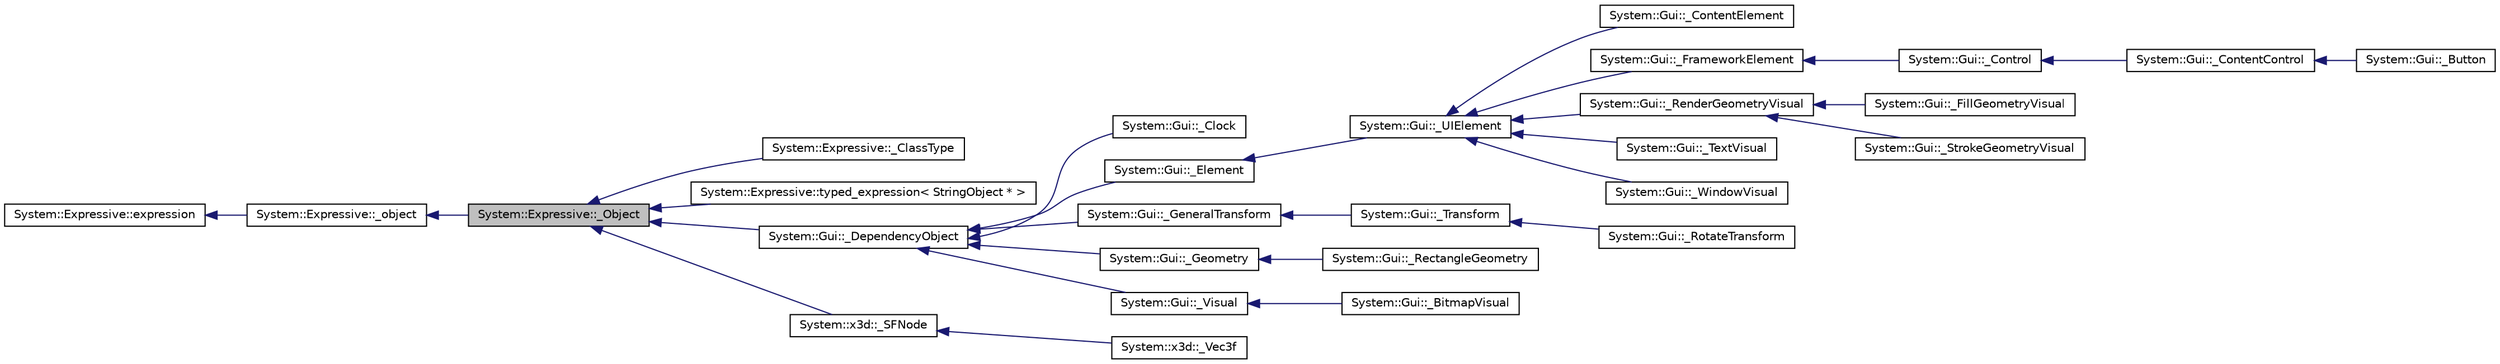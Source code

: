 digraph G
{
  edge [fontname="Helvetica",fontsize="10",labelfontname="Helvetica",labelfontsize="10"];
  node [fontname="Helvetica",fontsize="10",shape=record];
  rankdir="LR";
  Node1 [label="System::Expressive::_Object",height=0.2,width=0.4,color="black", fillcolor="grey75", style="filled" fontcolor="black"];
  Node2 -> Node1 [dir="back",color="midnightblue",fontsize="10",style="solid",fontname="Helvetica"];
  Node2 [label="System::Expressive::_object",height=0.2,width=0.4,color="black", fillcolor="white", style="filled",URL="$class_system_1_1_expressive_1_1__object.html"];
  Node3 -> Node2 [dir="back",color="midnightblue",fontsize="10",style="solid",fontname="Helvetica"];
  Node3 [label="System::Expressive::expression",height=0.2,width=0.4,color="black", fillcolor="white", style="filled",URL="$class_system_1_1_expressive_1_1expression.html"];
  Node1 -> Node4 [dir="back",color="midnightblue",fontsize="10",style="solid",fontname="Helvetica"];
  Node4 [label="System::Expressive::_ClassType",height=0.2,width=0.4,color="black", fillcolor="white", style="filled",URL="$class_system_1_1_expressive_1_1___class_type.html"];
  Node1 -> Node5 [dir="back",color="midnightblue",fontsize="10",style="solid",fontname="Helvetica"];
  Node5 [label="System::Expressive::typed_expression\< StringObject * \>",height=0.2,width=0.4,color="black", fillcolor="white", style="filled",URL="$class_system_1_1_expressive_1_1typed__expression_3_01_string_object_01_5_01_4.html"];
  Node1 -> Node6 [dir="back",color="midnightblue",fontsize="10",style="solid",fontname="Helvetica"];
  Node6 [label="System::Gui::_DependencyObject",height=0.2,width=0.4,color="black", fillcolor="white", style="filled",URL="$class_system_1_1_gui_1_1___dependency_object.html"];
  Node6 -> Node7 [dir="back",color="midnightblue",fontsize="10",style="solid",fontname="Helvetica"];
  Node7 [label="System::Gui::_Clock",height=0.2,width=0.4,color="black", fillcolor="white", style="filled",URL="$class_system_1_1_gui_1_1___clock.html"];
  Node6 -> Node8 [dir="back",color="midnightblue",fontsize="10",style="solid",fontname="Helvetica"];
  Node8 [label="System::Gui::_Element",height=0.2,width=0.4,color="black", fillcolor="white", style="filled",URL="$class_system_1_1_gui_1_1___element.html"];
  Node8 -> Node9 [dir="back",color="midnightblue",fontsize="10",style="solid",fontname="Helvetica"];
  Node9 [label="System::Gui::_UIElement",height=0.2,width=0.4,color="black", fillcolor="white", style="filled",URL="$class_system_1_1_gui_1_1___u_i_element.html"];
  Node9 -> Node10 [dir="back",color="midnightblue",fontsize="10",style="solid",fontname="Helvetica"];
  Node10 [label="System::Gui::_ContentElement",height=0.2,width=0.4,color="black", fillcolor="white", style="filled",URL="$class_system_1_1_gui_1_1___content_element.html"];
  Node9 -> Node11 [dir="back",color="midnightblue",fontsize="10",style="solid",fontname="Helvetica"];
  Node11 [label="System::Gui::_FrameworkElement",height=0.2,width=0.4,color="black", fillcolor="white", style="filled",URL="$class_system_1_1_gui_1_1___framework_element.html"];
  Node11 -> Node12 [dir="back",color="midnightblue",fontsize="10",style="solid",fontname="Helvetica"];
  Node12 [label="System::Gui::_Control",height=0.2,width=0.4,color="black", fillcolor="white", style="filled",URL="$class_system_1_1_gui_1_1___control.html"];
  Node12 -> Node13 [dir="back",color="midnightblue",fontsize="10",style="solid",fontname="Helvetica"];
  Node13 [label="System::Gui::_ContentControl",height=0.2,width=0.4,color="black", fillcolor="white", style="filled",URL="$class_system_1_1_gui_1_1___content_control.html"];
  Node13 -> Node14 [dir="back",color="midnightblue",fontsize="10",style="solid",fontname="Helvetica"];
  Node14 [label="System::Gui::_Button",height=0.2,width=0.4,color="black", fillcolor="white", style="filled",URL="$class_system_1_1_gui_1_1___button.html"];
  Node9 -> Node15 [dir="back",color="midnightblue",fontsize="10",style="solid",fontname="Helvetica"];
  Node15 [label="System::Gui::_RenderGeometryVisual",height=0.2,width=0.4,color="black", fillcolor="white", style="filled",URL="$class_system_1_1_gui_1_1___render_geometry_visual.html"];
  Node15 -> Node16 [dir="back",color="midnightblue",fontsize="10",style="solid",fontname="Helvetica"];
  Node16 [label="System::Gui::_FillGeometryVisual",height=0.2,width=0.4,color="black", fillcolor="white", style="filled",URL="$class_system_1_1_gui_1_1___fill_geometry_visual.html"];
  Node15 -> Node17 [dir="back",color="midnightblue",fontsize="10",style="solid",fontname="Helvetica"];
  Node17 [label="System::Gui::_StrokeGeometryVisual",height=0.2,width=0.4,color="black", fillcolor="white", style="filled",URL="$class_system_1_1_gui_1_1___stroke_geometry_visual.html"];
  Node9 -> Node18 [dir="back",color="midnightblue",fontsize="10",style="solid",fontname="Helvetica"];
  Node18 [label="System::Gui::_TextVisual",height=0.2,width=0.4,color="black", fillcolor="white", style="filled",URL="$class_system_1_1_gui_1_1___text_visual.html"];
  Node9 -> Node19 [dir="back",color="midnightblue",fontsize="10",style="solid",fontname="Helvetica"];
  Node19 [label="System::Gui::_WindowVisual",height=0.2,width=0.4,color="black", fillcolor="white", style="filled",URL="$class_system_1_1_gui_1_1___window_visual.html"];
  Node6 -> Node20 [dir="back",color="midnightblue",fontsize="10",style="solid",fontname="Helvetica"];
  Node20 [label="System::Gui::_GeneralTransform",height=0.2,width=0.4,color="black", fillcolor="white", style="filled",URL="$class_system_1_1_gui_1_1___general_transform.html"];
  Node20 -> Node21 [dir="back",color="midnightblue",fontsize="10",style="solid",fontname="Helvetica"];
  Node21 [label="System::Gui::_Transform",height=0.2,width=0.4,color="black", fillcolor="white", style="filled",URL="$class_system_1_1_gui_1_1___transform.html"];
  Node21 -> Node22 [dir="back",color="midnightblue",fontsize="10",style="solid",fontname="Helvetica"];
  Node22 [label="System::Gui::_RotateTransform",height=0.2,width=0.4,color="black", fillcolor="white", style="filled",URL="$class_system_1_1_gui_1_1___rotate_transform.html"];
  Node6 -> Node23 [dir="back",color="midnightblue",fontsize="10",style="solid",fontname="Helvetica"];
  Node23 [label="System::Gui::_Geometry",height=0.2,width=0.4,color="black", fillcolor="white", style="filled",URL="$class_system_1_1_gui_1_1___geometry.html"];
  Node23 -> Node24 [dir="back",color="midnightblue",fontsize="10",style="solid",fontname="Helvetica"];
  Node24 [label="System::Gui::_RectangleGeometry",height=0.2,width=0.4,color="black", fillcolor="white", style="filled",URL="$class_system_1_1_gui_1_1___rectangle_geometry.html"];
  Node6 -> Node25 [dir="back",color="midnightblue",fontsize="10",style="solid",fontname="Helvetica"];
  Node25 [label="System::Gui::_Visual",height=0.2,width=0.4,color="black", fillcolor="white", style="filled",URL="$class_system_1_1_gui_1_1___visual.html"];
  Node25 -> Node26 [dir="back",color="midnightblue",fontsize="10",style="solid",fontname="Helvetica"];
  Node26 [label="System::Gui::_BitmapVisual",height=0.2,width=0.4,color="black", fillcolor="white", style="filled",URL="$class_system_1_1_gui_1_1___bitmap_visual.html"];
  Node1 -> Node27 [dir="back",color="midnightblue",fontsize="10",style="solid",fontname="Helvetica"];
  Node27 [label="System::x3d::_SFNode",height=0.2,width=0.4,color="black", fillcolor="white", style="filled",URL="$class_system_1_1x3d_1_1___s_f_node.html"];
  Node27 -> Node28 [dir="back",color="midnightblue",fontsize="10",style="solid",fontname="Helvetica"];
  Node28 [label="System::x3d::_Vec3f",height=0.2,width=0.4,color="black", fillcolor="white", style="filled",URL="$class_system_1_1x3d_1_1___vec3f.html"];
}
